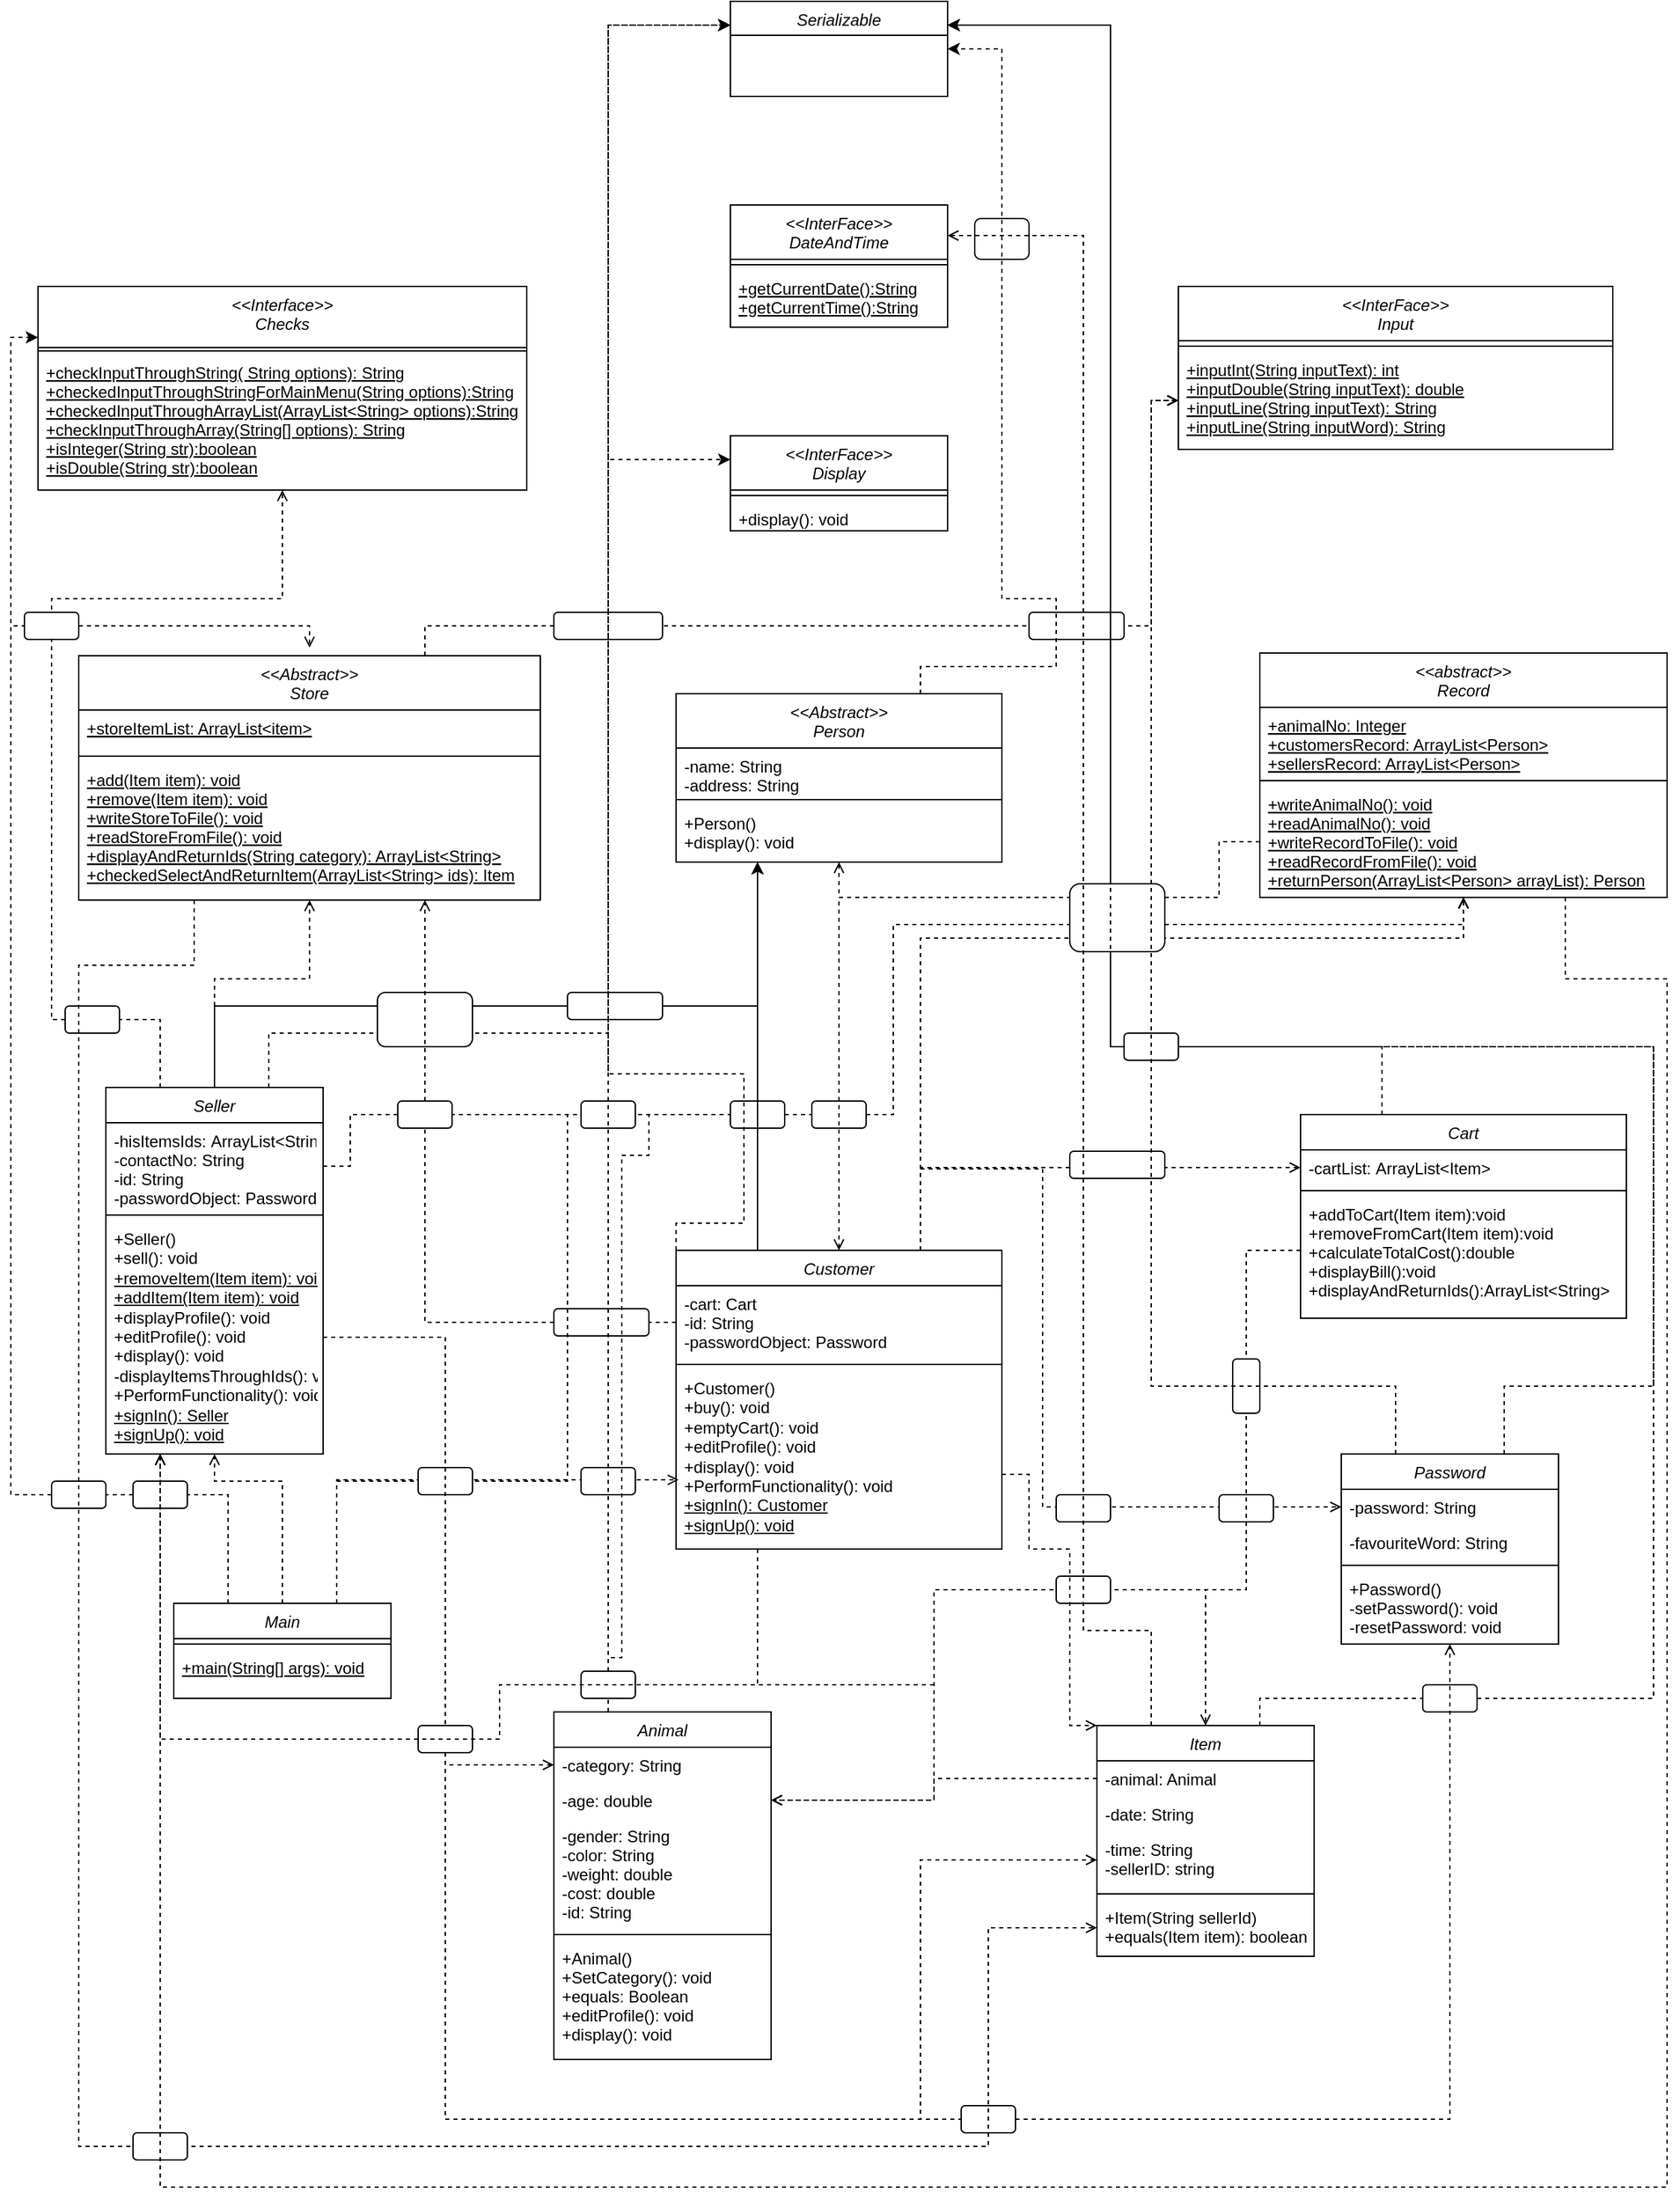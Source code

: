 <mxfile version="22.1.7" type="github">
  <diagram id="C5RBs43oDa-KdzZeNtuy" name="Page-1">
    <mxGraphModel dx="1120" dy="740" grid="1" gridSize="10" guides="1" tooltips="1" connect="1" arrows="1" fold="1" page="1" pageScale="1.5" pageWidth="827" pageHeight="1169" math="0" shadow="0">
      <root>
        <mxCell id="WIyWlLk6GJQsqaUBKTNV-0" />
        <mxCell id="WIyWlLk6GJQsqaUBKTNV-1" parent="WIyWlLk6GJQsqaUBKTNV-0" />
        <mxCell id="LyL8zx3KEzVh_QyDAq-i-48" style="edgeStyle=orthogonalEdgeStyle;rounded=0;orthogonalLoop=1;jettySize=auto;html=1;exitX=0.25;exitY=0;exitDx=0;exitDy=0;entryX=0.5;entryY=-0.033;entryDx=0;entryDy=0;entryPerimeter=0;dashed=1;endArrow=open;endFill=0;" edge="1" parent="WIyWlLk6GJQsqaUBKTNV-1" source="xjBw5K3ItSX2L7TnPU6x-0" target="k_PIPnHerkKSlGWrIPmb-25">
          <mxGeometry relative="1" as="geometry">
            <Array as="points">
              <mxPoint x="170" y="1120" />
              <mxPoint x="10" y="1120" />
              <mxPoint x="10" y="480" />
              <mxPoint x="230" y="480" />
            </Array>
          </mxGeometry>
        </mxCell>
        <mxCell id="M2Mz2jnUqNeeaIBNiEsM-8" value="" style="edgeStyle=orthogonalEdgeStyle;rounded=0;orthogonalLoop=1;jettySize=auto;html=1;exitX=0;exitY=0.5;exitDx=0;exitDy=0;entryX=0.75;entryY=1;entryDx=0;entryDy=0;endArrow=none;endFill=0;dashed=1;" parent="WIyWlLk6GJQsqaUBKTNV-1" source="m4L7vGivun5PhIJelYzO-7" target="M2Mz2jnUqNeeaIBNiEsM-7" edge="1">
          <mxGeometry relative="1" as="geometry">
            <mxPoint x="500" y="993" as="sourcePoint" />
            <mxPoint x="315" y="682" as="targetPoint" />
          </mxGeometry>
        </mxCell>
        <mxCell id="M2Mz2jnUqNeeaIBNiEsM-7" value="" style="rounded=1;whiteSpace=wrap;html=1;" parent="WIyWlLk6GJQsqaUBKTNV-1" vertex="1">
          <mxGeometry x="410" y="983" width="70" height="20" as="geometry" />
        </mxCell>
        <mxCell id="LyL8zx3KEzVh_QyDAq-i-26" style="edgeStyle=orthogonalEdgeStyle;rounded=0;orthogonalLoop=1;jettySize=auto;html=1;exitX=0.75;exitY=0;exitDx=0;exitDy=0;dashed=1;endArrow=open;endFill=0;" edge="1" parent="WIyWlLk6GJQsqaUBKTNV-1" source="m4L7vGivun5PhIJelYzO-6" target="xjBw5K3ItSX2L7TnPU6x-13">
          <mxGeometry relative="1" as="geometry">
            <Array as="points">
              <mxPoint x="680" y="710" />
              <mxPoint x="1080" y="710" />
            </Array>
          </mxGeometry>
        </mxCell>
        <mxCell id="LyL8zx3KEzVh_QyDAq-i-25" style="edgeStyle=orthogonalEdgeStyle;rounded=0;orthogonalLoop=1;jettySize=auto;html=1;exitX=0;exitY=0.5;exitDx=0;exitDy=0;dashed=1;endArrow=open;endFill=0;" edge="1" parent="WIyWlLk6GJQsqaUBKTNV-1" source="xjBw5K3ItSX2L7TnPU6x-17" target="m4L7vGivun5PhIJelYzO-11">
          <mxGeometry relative="1" as="geometry">
            <Array as="points">
              <mxPoint x="900" y="639" />
              <mxPoint x="900" y="680" />
              <mxPoint x="620" y="680" />
            </Array>
          </mxGeometry>
        </mxCell>
        <mxCell id="LyL8zx3KEzVh_QyDAq-i-7" style="edgeStyle=orthogonalEdgeStyle;rounded=0;orthogonalLoop=1;jettySize=auto;html=1;exitX=0.75;exitY=0;exitDx=0;exitDy=0;entryX=0.008;entryY=0.614;entryDx=0;entryDy=0;entryPerimeter=0;endArrow=open;endFill=0;dashed=1;" edge="1" parent="WIyWlLk6GJQsqaUBKTNV-1" source="xjBw5K3ItSX2L7TnPU6x-0" target="m4L7vGivun5PhIJelYzO-9">
          <mxGeometry relative="1" as="geometry" />
        </mxCell>
        <mxCell id="LyL8zx3KEzVh_QyDAq-i-16" style="edgeStyle=orthogonalEdgeStyle;rounded=0;orthogonalLoop=1;jettySize=auto;html=1;exitX=0;exitY=0.5;exitDx=0;exitDy=0;entryX=0.5;entryY=0;entryDx=0;entryDy=0;dashed=1;endArrow=open;endFill=0;" edge="1" parent="WIyWlLk6GJQsqaUBKTNV-1" source="m4L7vGivun5PhIJelYzO-5" target="k_PIPnHerkKSlGWrIPmb-0">
          <mxGeometry relative="1" as="geometry">
            <Array as="points">
              <mxPoint x="920" y="940" />
              <mxPoint x="920" y="1190" />
              <mxPoint x="890" y="1190" />
            </Array>
          </mxGeometry>
        </mxCell>
        <mxCell id="NCIEUlA5ZT6L8g2pzKUB-19" style="edgeStyle=orthogonalEdgeStyle;rounded=0;orthogonalLoop=1;jettySize=auto;html=1;exitX=0.75;exitY=0;exitDx=0;exitDy=0;entryX=0;entryY=0.5;entryDx=0;entryDy=0;endArrow=open;endFill=0;dashed=1;" parent="WIyWlLk6GJQsqaUBKTNV-1" source="m4L7vGivun5PhIJelYzO-6" target="xjBw5K3ItSX2L7TnPU6x-8" edge="1">
          <mxGeometry relative="1" as="geometry">
            <Array as="points">
              <mxPoint x="680" y="880" />
              <mxPoint x="770" y="880" />
              <mxPoint x="770" y="1129" />
            </Array>
          </mxGeometry>
        </mxCell>
        <mxCell id="NCIEUlA5ZT6L8g2pzKUB-24" style="edgeStyle=orthogonalEdgeStyle;rounded=0;orthogonalLoop=1;jettySize=auto;html=1;exitX=0.75;exitY=0;exitDx=0;exitDy=0;entryX=0;entryY=0.5;entryDx=0;entryDy=0;endArrow=open;endFill=0;dashed=1;" parent="WIyWlLk6GJQsqaUBKTNV-1" source="k_PIPnHerkKSlGWrIPmb-25" target="k_PIPnHerkKSlGWrIPmb-24" edge="1">
          <mxGeometry relative="1" as="geometry">
            <Array as="points">
              <mxPoint x="315" y="480" />
              <mxPoint x="850" y="480" />
              <mxPoint x="850" y="314" />
            </Array>
          </mxGeometry>
        </mxCell>
        <mxCell id="NCIEUlA5ZT6L8g2pzKUB-27" value="" style="rounded=1;whiteSpace=wrap;html=1;" parent="WIyWlLk6GJQsqaUBKTNV-1" vertex="1">
          <mxGeometry x="760" y="470" width="70" height="20" as="geometry" />
        </mxCell>
        <mxCell id="NCIEUlA5ZT6L8g2pzKUB-7" style="edgeStyle=orthogonalEdgeStyle;rounded=0;orthogonalLoop=1;jettySize=auto;html=1;exitX=0.25;exitY=0;exitDx=0;exitDy=0;entryX=0;entryY=0.25;entryDx=0;entryDy=0;dashed=1;" parent="WIyWlLk6GJQsqaUBKTNV-1" source="zkfFHV4jXpPFQw0GAbJ--0" target="NCIEUlA5ZT6L8g2pzKUB-2" edge="1">
          <mxGeometry relative="1" as="geometry" />
        </mxCell>
        <mxCell id="zkfFHV4jXpPFQw0GAbJ--0" value="Animal" style="swimlane;fontStyle=2;align=center;verticalAlign=top;childLayout=stackLayout;horizontal=1;startSize=26;horizontalStack=0;resizeParent=1;resizeLast=0;collapsible=1;marginBottom=0;rounded=0;shadow=0;strokeWidth=1;labelBackgroundColor=default;" parent="WIyWlLk6GJQsqaUBKTNV-1" vertex="1">
          <mxGeometry x="410" y="1280" width="160" height="256" as="geometry">
            <mxRectangle x="230" y="140" width="160" height="26" as="alternateBounds" />
          </mxGeometry>
        </mxCell>
        <mxCell id="zkfFHV4jXpPFQw0GAbJ--1" value="-category: String" style="text;align=left;verticalAlign=top;spacingLeft=4;spacingRight=4;overflow=hidden;rotatable=0;points=[[0,0.5],[1,0.5]];portConstraint=eastwest;" parent="zkfFHV4jXpPFQw0GAbJ--0" vertex="1">
          <mxGeometry y="26" width="160" height="26" as="geometry" />
        </mxCell>
        <mxCell id="zkfFHV4jXpPFQw0GAbJ--2" value="-age: double" style="text;align=left;verticalAlign=top;spacingLeft=4;spacingRight=4;overflow=hidden;rotatable=0;points=[[0,0.5],[1,0.5]];portConstraint=eastwest;rounded=0;shadow=0;html=0;" parent="zkfFHV4jXpPFQw0GAbJ--0" vertex="1">
          <mxGeometry y="52" width="160" height="26" as="geometry" />
        </mxCell>
        <mxCell id="zkfFHV4jXpPFQw0GAbJ--3" value="-gender: String&#xa;-color: String&#xa;-weight: double&#xa;-cost: double&#xa;-id: String&#xa;" style="text;align=left;verticalAlign=top;spacingLeft=4;spacingRight=4;overflow=hidden;rotatable=0;points=[[0,0.5],[1,0.5]];portConstraint=eastwest;rounded=0;shadow=0;html=0;" parent="zkfFHV4jXpPFQw0GAbJ--0" vertex="1">
          <mxGeometry y="78" width="160" height="82" as="geometry" />
        </mxCell>
        <mxCell id="zkfFHV4jXpPFQw0GAbJ--4" value="" style="line;html=1;strokeWidth=1;align=left;verticalAlign=middle;spacingTop=-1;spacingLeft=3;spacingRight=3;rotatable=0;labelPosition=right;points=[];portConstraint=eastwest;" parent="zkfFHV4jXpPFQw0GAbJ--0" vertex="1">
          <mxGeometry y="160" width="160" height="8" as="geometry" />
        </mxCell>
        <mxCell id="zkfFHV4jXpPFQw0GAbJ--5" value="+Animal()&#xa;+SetCategory(): void&#xa;+equals: Boolean&#xa;+editProfile(): void&#xa;+display(): void" style="text;align=left;verticalAlign=top;spacingLeft=4;spacingRight=4;overflow=hidden;rotatable=0;points=[[0,0.5],[1,0.5]];portConstraint=eastwest;" parent="zkfFHV4jXpPFQw0GAbJ--0" vertex="1">
          <mxGeometry y="168" width="160" height="88" as="geometry" />
        </mxCell>
        <mxCell id="NCIEUlA5ZT6L8g2pzKUB-10" style="edgeStyle=orthogonalEdgeStyle;rounded=0;orthogonalLoop=1;jettySize=auto;html=1;exitX=0.75;exitY=0;exitDx=0;exitDy=0;entryX=1;entryY=0.25;entryDx=0;entryDy=0;dashed=1;" parent="WIyWlLk6GJQsqaUBKTNV-1" source="k_PIPnHerkKSlGWrIPmb-0" target="NCIEUlA5ZT6L8g2pzKUB-2" edge="1">
          <mxGeometry relative="1" as="geometry">
            <Array as="points">
              <mxPoint x="930" y="1270" />
              <mxPoint x="1220" y="1270" />
              <mxPoint x="1220" y="790" />
              <mxPoint x="820" y="790" />
              <mxPoint x="820" y="38" />
            </Array>
          </mxGeometry>
        </mxCell>
        <mxCell id="k_PIPnHerkKSlGWrIPmb-0" value="Item" style="swimlane;fontStyle=2;align=center;verticalAlign=top;childLayout=stackLayout;horizontal=1;startSize=26;horizontalStack=0;resizeParent=1;resizeLast=0;collapsible=1;marginBottom=0;rounded=0;shadow=0;strokeWidth=1;" parent="WIyWlLk6GJQsqaUBKTNV-1" vertex="1">
          <mxGeometry x="810" y="1290" width="160" height="170" as="geometry">
            <mxRectangle x="230" y="140" width="160" height="26" as="alternateBounds" />
          </mxGeometry>
        </mxCell>
        <mxCell id="k_PIPnHerkKSlGWrIPmb-1" value="-animal: Animal" style="text;align=left;verticalAlign=top;spacingLeft=4;spacingRight=4;overflow=hidden;rotatable=0;points=[[0,0.5],[1,0.5]];portConstraint=eastwest;" parent="k_PIPnHerkKSlGWrIPmb-0" vertex="1">
          <mxGeometry y="26" width="160" height="26" as="geometry" />
        </mxCell>
        <mxCell id="k_PIPnHerkKSlGWrIPmb-2" value="-date: String" style="text;align=left;verticalAlign=top;spacingLeft=4;spacingRight=4;overflow=hidden;rotatable=0;points=[[0,0.5],[1,0.5]];portConstraint=eastwest;rounded=0;shadow=0;html=0;" parent="k_PIPnHerkKSlGWrIPmb-0" vertex="1">
          <mxGeometry y="52" width="160" height="26" as="geometry" />
        </mxCell>
        <mxCell id="k_PIPnHerkKSlGWrIPmb-3" value="-time: String&#xa;-sellerID: string&#xa;" style="text;align=left;verticalAlign=top;spacingLeft=4;spacingRight=4;overflow=hidden;rotatable=0;points=[[0,0.5],[1,0.5]];portConstraint=eastwest;rounded=0;shadow=0;html=0;" parent="k_PIPnHerkKSlGWrIPmb-0" vertex="1">
          <mxGeometry y="78" width="160" height="42" as="geometry" />
        </mxCell>
        <mxCell id="k_PIPnHerkKSlGWrIPmb-4" value="" style="line;html=1;strokeWidth=1;align=left;verticalAlign=middle;spacingTop=-1;spacingLeft=3;spacingRight=3;rotatable=0;labelPosition=right;points=[];portConstraint=eastwest;" parent="k_PIPnHerkKSlGWrIPmb-0" vertex="1">
          <mxGeometry y="120" width="160" height="8" as="geometry" />
        </mxCell>
        <mxCell id="k_PIPnHerkKSlGWrIPmb-5" value="+Item(String sellerId)&#xa;+equals(Item item): boolean" style="text;align=left;verticalAlign=top;spacingLeft=4;spacingRight=4;overflow=hidden;rotatable=0;points=[[0,0.5],[1,0.5]];portConstraint=eastwest;" parent="k_PIPnHerkKSlGWrIPmb-0" vertex="1">
          <mxGeometry y="128" width="160" height="42" as="geometry" />
        </mxCell>
        <mxCell id="NCIEUlA5ZT6L8g2pzKUB-6" style="edgeStyle=orthogonalEdgeStyle;rounded=0;orthogonalLoop=1;jettySize=auto;html=1;exitX=0.25;exitY=0;exitDx=0;exitDy=0;entryX=1;entryY=0.25;entryDx=0;entryDy=0;dashed=1;" parent="WIyWlLk6GJQsqaUBKTNV-1" source="m4L7vGivun5PhIJelYzO-0" target="NCIEUlA5ZT6L8g2pzKUB-2" edge="1">
          <mxGeometry relative="1" as="geometry">
            <Array as="points">
              <mxPoint x="1020" y="790" />
              <mxPoint x="820" y="790" />
              <mxPoint x="820" y="37" />
            </Array>
          </mxGeometry>
        </mxCell>
        <mxCell id="m4L7vGivun5PhIJelYzO-0" value="Cart" style="swimlane;fontStyle=2;align=center;verticalAlign=top;childLayout=stackLayout;horizontal=1;startSize=26;horizontalStack=0;resizeParent=1;resizeLast=0;collapsible=1;marginBottom=0;rounded=0;shadow=0;strokeWidth=1;" parent="WIyWlLk6GJQsqaUBKTNV-1" vertex="1">
          <mxGeometry x="960" y="840" width="240" height="150" as="geometry">
            <mxRectangle x="230" y="140" width="160" height="26" as="alternateBounds" />
          </mxGeometry>
        </mxCell>
        <mxCell id="m4L7vGivun5PhIJelYzO-1" value="-cartList: ArrayList&lt;Item&gt;" style="text;align=left;verticalAlign=top;spacingLeft=4;spacingRight=4;overflow=hidden;rotatable=0;points=[[0,0.5],[1,0.5]];portConstraint=eastwest;" parent="m4L7vGivun5PhIJelYzO-0" vertex="1">
          <mxGeometry y="26" width="240" height="26" as="geometry" />
        </mxCell>
        <mxCell id="m4L7vGivun5PhIJelYzO-4" value="" style="line;html=1;strokeWidth=1;align=left;verticalAlign=middle;spacingTop=-1;spacingLeft=3;spacingRight=3;rotatable=0;labelPosition=right;points=[];portConstraint=eastwest;" parent="m4L7vGivun5PhIJelYzO-0" vertex="1">
          <mxGeometry y="52" width="240" height="8" as="geometry" />
        </mxCell>
        <mxCell id="m4L7vGivun5PhIJelYzO-5" value="+addToCart(Item item):void&#xa;+removeFromCart(Item item):void&#xa;+calculateTotalCost():double&#xa;+displayBill():void&#xa;+displayAndReturnIds():ArrayList&lt;String&gt;" style="text;align=left;verticalAlign=top;spacingLeft=4;spacingRight=4;overflow=hidden;rotatable=0;points=[[0,0.5],[1,0.5]];portConstraint=eastwest;" parent="m4L7vGivun5PhIJelYzO-0" vertex="1">
          <mxGeometry y="60" width="240" height="80" as="geometry" />
        </mxCell>
        <mxCell id="LyL8zx3KEzVh_QyDAq-i-42" style="edgeStyle=orthogonalEdgeStyle;rounded=0;orthogonalLoop=1;jettySize=auto;html=1;exitX=0.25;exitY=1;exitDx=0;exitDy=0;dashed=1;endArrow=open;endFill=0;" edge="1" parent="WIyWlLk6GJQsqaUBKTNV-1" source="m4L7vGivun5PhIJelYzO-6">
          <mxGeometry relative="1" as="geometry">
            <mxPoint x="120" y="1090" as="targetPoint" />
            <Array as="points">
              <mxPoint x="560" y="1260" />
              <mxPoint x="370" y="1260" />
              <mxPoint x="370" y="1300" />
              <mxPoint x="120" y="1300" />
            </Array>
          </mxGeometry>
        </mxCell>
        <mxCell id="m4L7vGivun5PhIJelYzO-6" value="Customer" style="swimlane;fontStyle=2;align=center;verticalAlign=top;childLayout=stackLayout;horizontal=1;startSize=26;horizontalStack=0;resizeParent=1;resizeLast=0;collapsible=1;marginBottom=0;rounded=0;shadow=0;strokeWidth=1;" parent="WIyWlLk6GJQsqaUBKTNV-1" vertex="1">
          <mxGeometry x="500" y="940" width="240" height="220" as="geometry">
            <mxRectangle x="230" y="140" width="160" height="26" as="alternateBounds" />
          </mxGeometry>
        </mxCell>
        <mxCell id="m4L7vGivun5PhIJelYzO-7" value="-cart: Cart&#xa;-id: String&#xa;-passwordObject: Password" style="text;align=left;verticalAlign=top;spacingLeft=4;spacingRight=4;overflow=hidden;rotatable=0;points=[[0,0.5],[1,0.5]];portConstraint=eastwest;" parent="m4L7vGivun5PhIJelYzO-6" vertex="1">
          <mxGeometry y="26" width="240" height="54" as="geometry" />
        </mxCell>
        <mxCell id="m4L7vGivun5PhIJelYzO-8" value="" style="line;html=1;strokeWidth=1;align=left;verticalAlign=middle;spacingTop=-1;spacingLeft=3;spacingRight=3;rotatable=0;labelPosition=right;points=[];portConstraint=eastwest;" parent="m4L7vGivun5PhIJelYzO-6" vertex="1">
          <mxGeometry y="80" width="240" height="8" as="geometry" />
        </mxCell>
        <mxCell id="m4L7vGivun5PhIJelYzO-9" value="+Customer()&lt;br&gt;+buy(): void&lt;br&gt;+emptyCart(): void&lt;br&gt;+editProfile(): void&lt;br&gt;+display(): void&lt;br&gt;+PerformFunctionality(): void&lt;br&gt;&lt;u&gt;+signIn(): Customer&lt;/u&gt;&lt;br&gt;&lt;u&gt;+signUp(): void&lt;/u&gt;" style="text;align=left;verticalAlign=top;spacingLeft=4;spacingRight=4;overflow=hidden;rotatable=0;points=[[0,0.5],[1,0.5]];portConstraint=eastwest;html=1;" parent="m4L7vGivun5PhIJelYzO-6" vertex="1">
          <mxGeometry y="88" width="240" height="132" as="geometry" />
        </mxCell>
        <mxCell id="k_PIPnHerkKSlGWrIPmb-7" value="&lt;&lt;Interface&gt;&gt;&#xa;Checks" style="swimlane;fontStyle=2;align=center;verticalAlign=top;childLayout=stackLayout;horizontal=1;startSize=45;horizontalStack=0;resizeParent=1;resizeLast=0;collapsible=1;marginBottom=0;rounded=0;shadow=0;strokeWidth=1;" parent="WIyWlLk6GJQsqaUBKTNV-1" vertex="1">
          <mxGeometry x="30" y="230" width="360" height="150" as="geometry">
            <mxRectangle x="230" y="140" width="160" height="26" as="alternateBounds" />
          </mxGeometry>
        </mxCell>
        <mxCell id="k_PIPnHerkKSlGWrIPmb-11" value="" style="line;html=1;strokeWidth=1;align=left;verticalAlign=middle;spacingTop=-1;spacingLeft=3;spacingRight=3;rotatable=0;labelPosition=right;points=[];portConstraint=eastwest;" parent="k_PIPnHerkKSlGWrIPmb-7" vertex="1">
          <mxGeometry y="45" width="360" height="5" as="geometry" />
        </mxCell>
        <mxCell id="k_PIPnHerkKSlGWrIPmb-12" value="+checkInputThroughString( String options): String&#xa;+checkedInputThroughStringForMainMenu(String options):String&#xa;+checkedInputThroughArrayList(ArrayList&lt;String&gt; options):String&#xa;+checkInputThroughArray(String[] options): String&#xa;+isInteger(String str):boolean&#xa;+isDouble(String str):boolean&#xa;" style="text;align=left;verticalAlign=top;spacingLeft=4;spacingRight=4;overflow=hidden;rotatable=0;points=[[0,0.5],[1,0.5]];portConstraint=eastwest;fontStyle=4" parent="k_PIPnHerkKSlGWrIPmb-7" vertex="1">
          <mxGeometry y="50" width="360" height="100" as="geometry" />
        </mxCell>
        <mxCell id="k_PIPnHerkKSlGWrIPmb-13" value="&lt;&lt;InterFace&gt;&gt;&#xa;DateAndTime" style="swimlane;fontStyle=2;align=center;verticalAlign=top;childLayout=stackLayout;horizontal=1;startSize=40;horizontalStack=0;resizeParent=1;resizeLast=0;collapsible=1;marginBottom=0;rounded=0;shadow=0;strokeWidth=1;" parent="WIyWlLk6GJQsqaUBKTNV-1" vertex="1">
          <mxGeometry x="540" y="170" width="160" height="90" as="geometry">
            <mxRectangle x="230" y="140" width="160" height="26" as="alternateBounds" />
          </mxGeometry>
        </mxCell>
        <mxCell id="k_PIPnHerkKSlGWrIPmb-17" value="" style="line;html=1;strokeWidth=1;align=left;verticalAlign=middle;spacingTop=-1;spacingLeft=3;spacingRight=3;rotatable=0;labelPosition=right;points=[];portConstraint=eastwest;" parent="k_PIPnHerkKSlGWrIPmb-13" vertex="1">
          <mxGeometry y="40" width="160" height="8" as="geometry" />
        </mxCell>
        <mxCell id="k_PIPnHerkKSlGWrIPmb-18" value="+getCurrentDate():String&#xa;+getCurrentTime():String" style="text;align=left;verticalAlign=top;spacingLeft=4;spacingRight=4;overflow=hidden;rotatable=0;points=[[0,0.5],[1,0.5]];portConstraint=eastwest;fontStyle=4" parent="k_PIPnHerkKSlGWrIPmb-13" vertex="1">
          <mxGeometry y="48" width="160" height="42" as="geometry" />
        </mxCell>
        <mxCell id="NCIEUlA5ZT6L8g2pzKUB-16" style="edgeStyle=orthogonalEdgeStyle;rounded=0;orthogonalLoop=1;jettySize=auto;html=1;exitX=0.25;exitY=0;exitDx=0;exitDy=0;entryX=0;entryY=0.25;entryDx=0;entryDy=0;dashed=1;" parent="WIyWlLk6GJQsqaUBKTNV-1" source="xjBw5K3ItSX2L7TnPU6x-0" target="k_PIPnHerkKSlGWrIPmb-7" edge="1">
          <mxGeometry relative="1" as="geometry">
            <Array as="points">
              <mxPoint x="170" y="1120" />
              <mxPoint x="10" y="1120" />
              <mxPoint x="10" y="267" />
            </Array>
          </mxGeometry>
        </mxCell>
        <mxCell id="LyL8zx3KEzVh_QyDAq-i-27" style="edgeStyle=orthogonalEdgeStyle;rounded=0;orthogonalLoop=1;jettySize=auto;html=1;exitX=0.75;exitY=0;exitDx=0;exitDy=0;dashed=1;endArrow=open;endFill=0;" edge="1" parent="WIyWlLk6GJQsqaUBKTNV-1" source="xjBw5K3ItSX2L7TnPU6x-0" target="xjBw5K3ItSX2L7TnPU6x-13">
          <mxGeometry relative="1" as="geometry">
            <Array as="points">
              <mxPoint x="250" y="1110" />
              <mxPoint x="420" y="1110" />
              <mxPoint x="420" y="840" />
              <mxPoint x="660" y="840" />
              <mxPoint x="660" y="700" />
              <mxPoint x="1080" y="700" />
            </Array>
          </mxGeometry>
        </mxCell>
        <mxCell id="LyL8zx3KEzVh_QyDAq-i-41" style="edgeStyle=orthogonalEdgeStyle;rounded=0;orthogonalLoop=1;jettySize=auto;html=1;exitX=0.5;exitY=0;exitDx=0;exitDy=0;dashed=1;endArrow=open;endFill=0;" edge="1" parent="WIyWlLk6GJQsqaUBKTNV-1" source="xjBw5K3ItSX2L7TnPU6x-0" target="m4L7vGivun5PhIJelYzO-17">
          <mxGeometry relative="1" as="geometry">
            <Array as="points">
              <mxPoint x="210" y="1110" />
              <mxPoint x="160" y="1110" />
            </Array>
          </mxGeometry>
        </mxCell>
        <mxCell id="xjBw5K3ItSX2L7TnPU6x-0" value="Main" style="swimlane;fontStyle=2;align=center;verticalAlign=top;childLayout=stackLayout;horizontal=1;startSize=26;horizontalStack=0;resizeParent=1;resizeLast=0;collapsible=1;marginBottom=0;rounded=0;shadow=0;strokeWidth=1;labelBackgroundColor=default;" parent="WIyWlLk6GJQsqaUBKTNV-1" vertex="1">
          <mxGeometry x="130" y="1200" width="160" height="70" as="geometry">
            <mxRectangle x="230" y="140" width="160" height="26" as="alternateBounds" />
          </mxGeometry>
        </mxCell>
        <mxCell id="xjBw5K3ItSX2L7TnPU6x-4" value="" style="line;html=1;strokeWidth=1;align=left;verticalAlign=middle;spacingTop=-1;spacingLeft=3;spacingRight=3;rotatable=0;labelPosition=right;points=[];portConstraint=eastwest;" parent="xjBw5K3ItSX2L7TnPU6x-0" vertex="1">
          <mxGeometry y="26" width="160" height="8" as="geometry" />
        </mxCell>
        <mxCell id="xjBw5K3ItSX2L7TnPU6x-5" value="+main(String[] args): void&#xa;&#xa;" style="text;align=left;verticalAlign=top;spacingLeft=4;spacingRight=4;overflow=hidden;rotatable=0;points=[[0,0.5],[1,0.5]];portConstraint=eastwest;fontStyle=4" parent="xjBw5K3ItSX2L7TnPU6x-0" vertex="1">
          <mxGeometry y="34" width="160" height="32" as="geometry" />
        </mxCell>
        <mxCell id="m4L7vGivun5PhIJelYzO-11" value="&lt;&lt;Abstract&gt;&gt;&#xa;Person" style="swimlane;fontStyle=2;align=center;verticalAlign=top;childLayout=stackLayout;horizontal=1;startSize=40;horizontalStack=0;resizeParent=1;resizeLast=0;collapsible=1;marginBottom=0;rounded=0;shadow=0;strokeWidth=1;" parent="WIyWlLk6GJQsqaUBKTNV-1" vertex="1">
          <mxGeometry x="500" y="530" width="240" height="124" as="geometry">
            <mxRectangle x="230" y="140" width="160" height="26" as="alternateBounds" />
          </mxGeometry>
        </mxCell>
        <mxCell id="m4L7vGivun5PhIJelYzO-12" value="-name: String&#xa;-address: String&#xa;" style="text;align=left;verticalAlign=top;spacingLeft=4;spacingRight=4;overflow=hidden;rotatable=0;points=[[0,0.5],[1,0.5]];portConstraint=eastwest;" parent="m4L7vGivun5PhIJelYzO-11" vertex="1">
          <mxGeometry y="40" width="240" height="34" as="geometry" />
        </mxCell>
        <mxCell id="m4L7vGivun5PhIJelYzO-13" value="" style="line;html=1;strokeWidth=1;align=left;verticalAlign=middle;spacingTop=-1;spacingLeft=3;spacingRight=3;rotatable=0;labelPosition=right;points=[];portConstraint=eastwest;" parent="m4L7vGivun5PhIJelYzO-11" vertex="1">
          <mxGeometry y="74" width="240" height="8" as="geometry" />
        </mxCell>
        <mxCell id="m4L7vGivun5PhIJelYzO-14" value="+Person()&lt;br&gt;+display(): void" style="text;align=left;verticalAlign=top;spacingLeft=4;spacingRight=4;overflow=hidden;rotatable=0;points=[[0,0.5],[1,0.5]];portConstraint=eastwest;html=1;" parent="m4L7vGivun5PhIJelYzO-11" vertex="1">
          <mxGeometry y="82" width="240" height="42" as="geometry" />
        </mxCell>
        <mxCell id="k_PIPnHerkKSlGWrIPmb-19" value="&lt;&lt;InterFace&gt;&gt;&#xa;Display" style="swimlane;fontStyle=2;align=center;verticalAlign=top;childLayout=stackLayout;horizontal=1;startSize=40;horizontalStack=0;resizeParent=1;resizeLast=0;collapsible=1;marginBottom=0;rounded=0;shadow=0;strokeWidth=1;" parent="WIyWlLk6GJQsqaUBKTNV-1" vertex="1">
          <mxGeometry x="540" y="340" width="160" height="70" as="geometry">
            <mxRectangle x="230" y="140" width="160" height="26" as="alternateBounds" />
          </mxGeometry>
        </mxCell>
        <mxCell id="k_PIPnHerkKSlGWrIPmb-20" value="" style="line;html=1;strokeWidth=1;align=left;verticalAlign=middle;spacingTop=-1;spacingLeft=3;spacingRight=3;rotatable=0;labelPosition=right;points=[];portConstraint=eastwest;" parent="k_PIPnHerkKSlGWrIPmb-19" vertex="1">
          <mxGeometry y="40" width="160" height="8" as="geometry" />
        </mxCell>
        <mxCell id="k_PIPnHerkKSlGWrIPmb-21" value="+display(): void" style="text;align=left;verticalAlign=top;spacingLeft=4;spacingRight=4;overflow=hidden;rotatable=0;points=[[0,0.5],[1,0.5]];portConstraint=eastwest;fontStyle=0" parent="k_PIPnHerkKSlGWrIPmb-19" vertex="1">
          <mxGeometry y="48" width="160" height="22" as="geometry" />
        </mxCell>
        <mxCell id="NCIEUlA5ZT6L8g2pzKUB-17" style="edgeStyle=orthogonalEdgeStyle;rounded=0;orthogonalLoop=1;jettySize=auto;html=1;exitX=0.5;exitY=0;exitDx=0;exitDy=0;entryX=0.25;entryY=1;entryDx=0;entryDy=0;" parent="WIyWlLk6GJQsqaUBKTNV-1" source="m4L7vGivun5PhIJelYzO-17" target="m4L7vGivun5PhIJelYzO-11" edge="1">
          <mxGeometry relative="1" as="geometry">
            <Array as="points">
              <mxPoint x="160" y="760" />
              <mxPoint x="560" y="760" />
            </Array>
          </mxGeometry>
        </mxCell>
        <mxCell id="xjBw5K3ItSX2L7TnPU6x-7" value="Password" style="swimlane;fontStyle=2;align=center;verticalAlign=top;childLayout=stackLayout;horizontal=1;startSize=26;horizontalStack=0;resizeParent=1;resizeLast=0;collapsible=1;marginBottom=0;rounded=0;shadow=0;strokeWidth=1;" parent="WIyWlLk6GJQsqaUBKTNV-1" vertex="1">
          <mxGeometry x="990" y="1090" width="160" height="140" as="geometry">
            <mxRectangle x="230" y="140" width="160" height="26" as="alternateBounds" />
          </mxGeometry>
        </mxCell>
        <mxCell id="xjBw5K3ItSX2L7TnPU6x-8" value="-password: String" style="text;align=left;verticalAlign=top;spacingLeft=4;spacingRight=4;overflow=hidden;rotatable=0;points=[[0,0.5],[1,0.5]];portConstraint=eastwest;" parent="xjBw5K3ItSX2L7TnPU6x-7" vertex="1">
          <mxGeometry y="26" width="160" height="26" as="geometry" />
        </mxCell>
        <mxCell id="xjBw5K3ItSX2L7TnPU6x-9" value="-favouriteWord: String" style="text;align=left;verticalAlign=top;spacingLeft=4;spacingRight=4;overflow=hidden;rotatable=0;points=[[0,0.5],[1,0.5]];portConstraint=eastwest;rounded=0;shadow=0;html=0;" parent="xjBw5K3ItSX2L7TnPU6x-7" vertex="1">
          <mxGeometry y="52" width="160" height="26" as="geometry" />
        </mxCell>
        <mxCell id="xjBw5K3ItSX2L7TnPU6x-11" value="" style="line;html=1;strokeWidth=1;align=left;verticalAlign=middle;spacingTop=-1;spacingLeft=3;spacingRight=3;rotatable=0;labelPosition=right;points=[];portConstraint=eastwest;" parent="xjBw5K3ItSX2L7TnPU6x-7" vertex="1">
          <mxGeometry y="78" width="160" height="8" as="geometry" />
        </mxCell>
        <mxCell id="xjBw5K3ItSX2L7TnPU6x-12" value="+Password()&#xa;-setPassword(): void&#xa;-resetPassword: void&#xa;" style="text;align=left;verticalAlign=top;spacingLeft=4;spacingRight=4;overflow=hidden;rotatable=0;points=[[0,0.5],[1,0.5]];portConstraint=eastwest;" parent="xjBw5K3ItSX2L7TnPU6x-7" vertex="1">
          <mxGeometry y="86" width="160" height="42" as="geometry" />
        </mxCell>
        <mxCell id="k_PIPnHerkKSlGWrIPmb-22" value="&lt;&lt;InterFace&gt;&gt;&#xa;Input" style="swimlane;fontStyle=2;align=center;verticalAlign=top;childLayout=stackLayout;horizontal=1;startSize=40;horizontalStack=0;resizeParent=1;resizeLast=0;collapsible=1;marginBottom=0;rounded=0;shadow=0;strokeWidth=1;" parent="WIyWlLk6GJQsqaUBKTNV-1" vertex="1">
          <mxGeometry x="870" y="230" width="320" height="120" as="geometry">
            <mxRectangle x="230" y="140" width="160" height="26" as="alternateBounds" />
          </mxGeometry>
        </mxCell>
        <mxCell id="k_PIPnHerkKSlGWrIPmb-23" value="" style="line;html=1;strokeWidth=1;align=left;verticalAlign=middle;spacingTop=-1;spacingLeft=3;spacingRight=3;rotatable=0;labelPosition=right;points=[];portConstraint=eastwest;" parent="k_PIPnHerkKSlGWrIPmb-22" vertex="1">
          <mxGeometry y="40" width="320" height="8" as="geometry" />
        </mxCell>
        <mxCell id="k_PIPnHerkKSlGWrIPmb-24" value="+inputInt(String inputText): int&#xa;+inputDouble(String inputText): double&#xa;+inputLine(String inputText): String&#xa;+inputLine(String inputWord): String&#xa;" style="text;align=left;verticalAlign=top;spacingLeft=4;spacingRight=4;overflow=hidden;rotatable=0;points=[[0,0.5],[1,0.5]];portConstraint=eastwest;fontStyle=4" parent="k_PIPnHerkKSlGWrIPmb-22" vertex="1">
          <mxGeometry y="48" width="320" height="72" as="geometry" />
        </mxCell>
        <mxCell id="xjBw5K3ItSX2L7TnPU6x-13" value="&lt;&lt;abstract&gt;&gt;&#xa;Record" style="swimlane;fontStyle=2;align=center;verticalAlign=top;childLayout=stackLayout;horizontal=1;startSize=40;horizontalStack=0;resizeParent=1;resizeLast=0;collapsible=1;marginBottom=0;rounded=0;shadow=0;strokeWidth=1;" parent="WIyWlLk6GJQsqaUBKTNV-1" vertex="1">
          <mxGeometry x="930" y="500" width="300" height="180" as="geometry">
            <mxRectangle x="230" y="140" width="160" height="26" as="alternateBounds" />
          </mxGeometry>
        </mxCell>
        <mxCell id="xjBw5K3ItSX2L7TnPU6x-15" value="+animalNo: Integer&#xa;+customersRecord: ArrayList&lt;Person&gt;&#xa;+sellersRecord: ArrayList&lt;Person&gt;" style="text;align=left;verticalAlign=top;spacingLeft=4;spacingRight=4;overflow=hidden;rotatable=0;points=[[0,0.5],[1,0.5]];portConstraint=eastwest;rounded=0;shadow=0;html=0;fontStyle=4" parent="xjBw5K3ItSX2L7TnPU6x-13" vertex="1">
          <mxGeometry y="40" width="300" height="50" as="geometry" />
        </mxCell>
        <mxCell id="xjBw5K3ItSX2L7TnPU6x-16" value="" style="line;html=1;strokeWidth=1;align=left;verticalAlign=middle;spacingTop=-1;spacingLeft=3;spacingRight=3;rotatable=0;labelPosition=right;points=[];portConstraint=eastwest;" parent="xjBw5K3ItSX2L7TnPU6x-13" vertex="1">
          <mxGeometry y="90" width="300" height="8" as="geometry" />
        </mxCell>
        <mxCell id="xjBw5K3ItSX2L7TnPU6x-17" value="+writeAnimalNo(): void&#xa;+readAnimalNo(): void&#xa;+writeRecordToFile(): void&#xa;+readRecordFromFile(): void&#xa;+returnPerson(ArrayList&lt;Person&gt; arrayList): Person&#xa;&#xa;" style="text;align=left;verticalAlign=top;spacingLeft=4;spacingRight=4;overflow=hidden;rotatable=0;points=[[0,0.5],[1,0.5]];portConstraint=eastwest;fontStyle=4" parent="xjBw5K3ItSX2L7TnPU6x-13" vertex="1">
          <mxGeometry y="98" width="300" height="82" as="geometry" />
        </mxCell>
        <mxCell id="NCIEUlA5ZT6L8g2pzKUB-2" value="Serializable" style="swimlane;fontStyle=2;align=center;verticalAlign=top;childLayout=stackLayout;horizontal=1;startSize=25;horizontalStack=0;resizeParent=1;resizeLast=0;collapsible=1;marginBottom=0;rounded=0;shadow=0;strokeWidth=1;" parent="WIyWlLk6GJQsqaUBKTNV-1" vertex="1">
          <mxGeometry x="540" y="20" width="160" height="70" as="geometry">
            <mxRectangle x="230" y="140" width="160" height="26" as="alternateBounds" />
          </mxGeometry>
        </mxCell>
        <mxCell id="k_PIPnHerkKSlGWrIPmb-25" value="&lt;&lt;Abstract&gt;&gt;&#xa;Store" style="swimlane;fontStyle=2;align=center;verticalAlign=top;childLayout=stackLayout;horizontal=1;startSize=40;horizontalStack=0;resizeParent=1;resizeLast=0;collapsible=1;marginBottom=0;rounded=0;shadow=0;strokeWidth=1;" parent="WIyWlLk6GJQsqaUBKTNV-1" vertex="1">
          <mxGeometry x="60" y="502" width="340" height="180" as="geometry">
            <mxRectangle x="230" y="140" width="160" height="26" as="alternateBounds" />
          </mxGeometry>
        </mxCell>
        <mxCell id="k_PIPnHerkKSlGWrIPmb-26" value="+storeItemList: ArrayList&lt;item&gt;" style="text;align=left;verticalAlign=top;spacingLeft=4;spacingRight=4;overflow=hidden;rotatable=0;points=[[0,0.5],[1,0.5]];portConstraint=eastwest;fontStyle=4" parent="k_PIPnHerkKSlGWrIPmb-25" vertex="1">
          <mxGeometry y="40" width="340" height="30" as="geometry" />
        </mxCell>
        <mxCell id="k_PIPnHerkKSlGWrIPmb-29" value="" style="line;html=1;strokeWidth=1;align=left;verticalAlign=middle;spacingTop=-1;spacingLeft=3;spacingRight=3;rotatable=0;labelPosition=right;points=[];portConstraint=eastwest;" parent="k_PIPnHerkKSlGWrIPmb-25" vertex="1">
          <mxGeometry y="70" width="340" height="8" as="geometry" />
        </mxCell>
        <mxCell id="k_PIPnHerkKSlGWrIPmb-30" value="+add(Item item): void&#xa;+remove(Item item): void&#xa;+writeStoreToFile(): void&#xa;+readStoreFromFile(): void&#xa;+displayAndReturnIds(String category): ArrayList&lt;String&gt;&#xa;+checkedSelectAndReturnItem(ArrayList&lt;String&gt; ids): Item" style="text;align=left;verticalAlign=top;spacingLeft=4;spacingRight=4;overflow=hidden;rotatable=0;points=[[0,0.5],[1,0.5]];portConstraint=eastwest;fontStyle=4" parent="k_PIPnHerkKSlGWrIPmb-25" vertex="1">
          <mxGeometry y="78" width="340" height="92" as="geometry" />
        </mxCell>
        <mxCell id="NCIEUlA5ZT6L8g2pzKUB-20" style="edgeStyle=orthogonalEdgeStyle;rounded=0;orthogonalLoop=1;jettySize=auto;html=1;exitX=0.75;exitY=0;exitDx=0;exitDy=0;entryX=0;entryY=0.5;entryDx=0;entryDy=0;endArrow=open;endFill=0;dashed=1;" parent="WIyWlLk6GJQsqaUBKTNV-1" source="m4L7vGivun5PhIJelYzO-6" target="m4L7vGivun5PhIJelYzO-1" edge="1">
          <mxGeometry relative="1" as="geometry">
            <mxPoint x="260" y="850" as="sourcePoint" />
            <mxPoint x="1000" y="1139" as="targetPoint" />
            <Array as="points">
              <mxPoint x="680" y="879" />
            </Array>
          </mxGeometry>
        </mxCell>
        <mxCell id="NCIEUlA5ZT6L8g2pzKUB-26" style="edgeStyle=orthogonalEdgeStyle;rounded=0;orthogonalLoop=1;jettySize=auto;html=1;exitX=0.25;exitY=0;exitDx=0;exitDy=0;endArrow=open;endFill=0;dashed=1;" parent="WIyWlLk6GJQsqaUBKTNV-1" source="m4L7vGivun5PhIJelYzO-17" target="k_PIPnHerkKSlGWrIPmb-7" edge="1">
          <mxGeometry relative="1" as="geometry">
            <Array as="points">
              <mxPoint x="120" y="770" />
              <mxPoint x="40" y="770" />
              <mxPoint x="40" y="460" />
              <mxPoint x="210" y="460" />
            </Array>
          </mxGeometry>
        </mxCell>
        <mxCell id="LyL8zx3KEzVh_QyDAq-i-4" style="edgeStyle=orthogonalEdgeStyle;rounded=0;orthogonalLoop=1;jettySize=auto;html=1;exitX=1;exitY=0.5;exitDx=0;exitDy=0;entryX=0;entryY=0.5;entryDx=0;entryDy=0;endArrow=open;endFill=0;dashed=1;" edge="1" parent="WIyWlLk6GJQsqaUBKTNV-1" source="m4L7vGivun5PhIJelYzO-20" target="zkfFHV4jXpPFQw0GAbJ--1">
          <mxGeometry relative="1" as="geometry">
            <Array as="points">
              <mxPoint x="330" y="1004" />
              <mxPoint x="330" y="1319" />
            </Array>
          </mxGeometry>
        </mxCell>
        <mxCell id="LyL8zx3KEzVh_QyDAq-i-18" style="edgeStyle=orthogonalEdgeStyle;rounded=0;orthogonalLoop=1;jettySize=auto;html=1;exitX=1;exitY=0.5;exitDx=0;exitDy=0;entryX=0;entryY=0.5;entryDx=0;entryDy=0;dashed=1;endArrow=open;endFill=0;" edge="1" parent="WIyWlLk6GJQsqaUBKTNV-1" source="m4L7vGivun5PhIJelYzO-20" target="k_PIPnHerkKSlGWrIPmb-3">
          <mxGeometry relative="1" as="geometry">
            <Array as="points">
              <mxPoint x="330" y="1004" />
              <mxPoint x="330" y="1580" />
              <mxPoint x="680" y="1580" />
              <mxPoint x="680" y="1389" />
            </Array>
          </mxGeometry>
        </mxCell>
        <mxCell id="LyL8zx3KEzVh_QyDAq-i-46" style="edgeStyle=orthogonalEdgeStyle;rounded=0;orthogonalLoop=1;jettySize=auto;html=1;exitX=0.5;exitY=0;exitDx=0;exitDy=0;entryX=0.5;entryY=1;entryDx=0;entryDy=0;dashed=1;endArrow=open;endFill=0;" edge="1" parent="WIyWlLk6GJQsqaUBKTNV-1" source="m4L7vGivun5PhIJelYzO-17" target="k_PIPnHerkKSlGWrIPmb-25">
          <mxGeometry relative="1" as="geometry">
            <Array as="points">
              <mxPoint x="160" y="740" />
              <mxPoint x="230" y="740" />
            </Array>
          </mxGeometry>
        </mxCell>
        <mxCell id="m4L7vGivun5PhIJelYzO-17" value="Seller" style="swimlane;fontStyle=2;align=center;verticalAlign=top;childLayout=stackLayout;horizontal=1;startSize=26;horizontalStack=0;resizeParent=1;resizeLast=0;collapsible=1;marginBottom=0;rounded=0;shadow=0;strokeWidth=1;" parent="WIyWlLk6GJQsqaUBKTNV-1" vertex="1">
          <mxGeometry x="80" y="820" width="160" height="270" as="geometry">
            <mxRectangle x="230" y="140" width="160" height="26" as="alternateBounds" />
          </mxGeometry>
        </mxCell>
        <mxCell id="LyL8zx3KEzVh_QyDAq-i-35" style="edgeStyle=orthogonalEdgeStyle;rounded=0;orthogonalLoop=1;jettySize=auto;html=1;exitX=1;exitY=0.5;exitDx=0;exitDy=0;dashed=1;endArrow=open;endFill=0;" edge="1" parent="m4L7vGivun5PhIJelYzO-17" source="m4L7vGivun5PhIJelYzO-18">
          <mxGeometry relative="1" as="geometry">
            <mxPoint x="1000" y="-140" as="targetPoint" />
            <Array as="points">
              <mxPoint x="180" y="58" />
              <mxPoint x="180" y="20" />
              <mxPoint x="580" y="20" />
              <mxPoint x="580" y="-120" />
              <mxPoint x="1000" y="-120" />
            </Array>
          </mxGeometry>
        </mxCell>
        <mxCell id="m4L7vGivun5PhIJelYzO-18" value="-hisItemsIds: ArrayList&lt;String&gt;&#xa;-contactNo: String&#xa;-id: String&#xa;-passwordObject: Password" style="text;align=left;verticalAlign=top;spacingLeft=4;spacingRight=4;overflow=hidden;rotatable=0;points=[[0,0.5],[1,0.5]];portConstraint=eastwest;" parent="m4L7vGivun5PhIJelYzO-17" vertex="1">
          <mxGeometry y="26" width="160" height="64" as="geometry" />
        </mxCell>
        <mxCell id="m4L7vGivun5PhIJelYzO-19" value="" style="line;html=1;strokeWidth=1;align=left;verticalAlign=middle;spacingTop=-1;spacingLeft=3;spacingRight=3;rotatable=0;labelPosition=right;points=[];portConstraint=eastwest;" parent="m4L7vGivun5PhIJelYzO-17" vertex="1">
          <mxGeometry y="90" width="160" height="8" as="geometry" />
        </mxCell>
        <mxCell id="m4L7vGivun5PhIJelYzO-20" value="+Seller()&lt;br&gt;+sell(): void&lt;br&gt;&lt;u&gt;+removeItem(Item item): void&lt;/u&gt;&lt;br&gt;&lt;u&gt;+addItem(Item item): void&lt;/u&gt;&lt;br&gt;+displayProfile(): void&lt;br&gt;+editProfile(): void&lt;br&gt;+display(): void&lt;br&gt;-displayItemsThroughIds(): void&lt;br&gt;+PerformFunctionality(): void&lt;br&gt;&lt;u&gt;+signIn(): Seller&lt;br&gt;+signUp(): void&lt;br&gt;&lt;br&gt;&lt;/u&gt;" style="text;align=left;verticalAlign=top;spacingLeft=4;spacingRight=4;overflow=hidden;rotatable=0;points=[[0,0.5],[1,0.5]];portConstraint=eastwest;html=1;" parent="m4L7vGivun5PhIJelYzO-17" vertex="1">
          <mxGeometry y="98" width="160" height="172" as="geometry" />
        </mxCell>
        <mxCell id="M2Mz2jnUqNeeaIBNiEsM-4" value="" style="rounded=1;whiteSpace=wrap;html=1;" parent="WIyWlLk6GJQsqaUBKTNV-1" vertex="1">
          <mxGeometry x="420" y="750" width="70" height="20" as="geometry" />
        </mxCell>
        <mxCell id="NCIEUlA5ZT6L8g2pzKUB-9" style="edgeStyle=orthogonalEdgeStyle;rounded=0;orthogonalLoop=1;jettySize=auto;html=1;exitX=0.75;exitY=0;exitDx=0;exitDy=0;entryX=0;entryY=0.25;entryDx=0;entryDy=0;dashed=1;" parent="WIyWlLk6GJQsqaUBKTNV-1" source="m4L7vGivun5PhIJelYzO-17" target="NCIEUlA5ZT6L8g2pzKUB-2" edge="1">
          <mxGeometry relative="1" as="geometry">
            <Array as="points">
              <mxPoint x="200" y="780" />
              <mxPoint x="450" y="780" />
              <mxPoint x="450" y="38" />
            </Array>
          </mxGeometry>
        </mxCell>
        <mxCell id="M2Mz2jnUqNeeaIBNiEsM-3" value="" style="rounded=1;whiteSpace=wrap;html=1;" parent="WIyWlLk6GJQsqaUBKTNV-1" vertex="1">
          <mxGeometry x="280" y="750" width="70" height="40" as="geometry" />
        </mxCell>
        <mxCell id="NCIEUlA5ZT6L8g2pzKUB-21" style="edgeStyle=orthogonalEdgeStyle;rounded=0;orthogonalLoop=1;jettySize=auto;html=1;exitX=0;exitY=0.5;exitDx=0;exitDy=0;entryX=0.75;entryY=1;entryDx=0;entryDy=0;endArrow=open;endFill=0;dashed=1;" parent="WIyWlLk6GJQsqaUBKTNV-1" source="M2Mz2jnUqNeeaIBNiEsM-7" target="k_PIPnHerkKSlGWrIPmb-25" edge="1">
          <mxGeometry relative="1" as="geometry" />
        </mxCell>
        <mxCell id="NCIEUlA5ZT6L8g2pzKUB-23" style="edgeStyle=orthogonalEdgeStyle;rounded=0;orthogonalLoop=1;jettySize=auto;html=1;exitX=0.25;exitY=0;exitDx=0;exitDy=0;entryX=0;entryY=0.5;entryDx=0;entryDy=0;endArrow=open;endFill=0;dashed=1;" parent="WIyWlLk6GJQsqaUBKTNV-1" source="M2Mz2jnUqNeeaIBNiEsM-13" target="k_PIPnHerkKSlGWrIPmb-24" edge="1">
          <mxGeometry relative="1" as="geometry">
            <Array as="points">
              <mxPoint x="850" y="314" />
            </Array>
          </mxGeometry>
        </mxCell>
        <mxCell id="M2Mz2jnUqNeeaIBNiEsM-18" value="" style="rounded=1;whiteSpace=wrap;html=1;movable=1;resizable=1;rotatable=1;deletable=1;editable=1;locked=0;connectable=1;" parent="WIyWlLk6GJQsqaUBKTNV-1" vertex="1">
          <mxGeometry x="780" y="1120" width="40" height="20" as="geometry" />
        </mxCell>
        <mxCell id="M2Mz2jnUqNeeaIBNiEsM-19" value="" style="rounded=1;whiteSpace=wrap;html=1;" parent="WIyWlLk6GJQsqaUBKTNV-1" vertex="1">
          <mxGeometry x="410" y="470" width="80" height="20" as="geometry" />
        </mxCell>
        <mxCell id="LyL8zx3KEzVh_QyDAq-i-0" style="edgeStyle=orthogonalEdgeStyle;rounded=0;orthogonalLoop=1;jettySize=auto;html=1;exitX=0;exitY=0.5;exitDx=0;exitDy=0;entryX=1;entryY=0.5;entryDx=0;entryDy=0;dashed=1;endArrow=open;endFill=0;" edge="1" parent="WIyWlLk6GJQsqaUBKTNV-1" source="k_PIPnHerkKSlGWrIPmb-1" target="zkfFHV4jXpPFQw0GAbJ--2">
          <mxGeometry relative="1" as="geometry" />
        </mxCell>
        <mxCell id="LyL8zx3KEzVh_QyDAq-i-3" value="" style="rounded=1;whiteSpace=wrap;html=1;movable=1;resizable=1;rotatable=1;deletable=1;editable=1;locked=0;connectable=1;" vertex="1" parent="WIyWlLk6GJQsqaUBKTNV-1">
          <mxGeometry x="900" y="1120" width="40" height="20" as="geometry" />
        </mxCell>
        <mxCell id="LyL8zx3KEzVh_QyDAq-i-1" style="edgeStyle=orthogonalEdgeStyle;rounded=0;orthogonalLoop=1;jettySize=auto;html=1;exitX=0;exitY=0.5;exitDx=0;exitDy=0;entryX=1;entryY=0.5;entryDx=0;entryDy=0;endArrow=open;endFill=0;dashed=1;" edge="1" parent="WIyWlLk6GJQsqaUBKTNV-1" source="m4L7vGivun5PhIJelYzO-5" target="zkfFHV4jXpPFQw0GAbJ--2">
          <mxGeometry relative="1" as="geometry">
            <mxPoint x="570" y="1350" as="targetPoint" />
            <Array as="points">
              <mxPoint x="920" y="940" />
              <mxPoint x="920" y="1190" />
              <mxPoint x="690" y="1190" />
              <mxPoint x="690" y="1345" />
            </Array>
          </mxGeometry>
        </mxCell>
        <mxCell id="LyL8zx3KEzVh_QyDAq-i-2" value="" style="rounded=1;whiteSpace=wrap;html=1;movable=1;resizable=1;rotatable=1;deletable=1;editable=1;locked=0;connectable=1;" vertex="1" parent="WIyWlLk6GJQsqaUBKTNV-1">
          <mxGeometry x="780" y="1180" width="40" height="20" as="geometry" />
        </mxCell>
        <mxCell id="M2Mz2jnUqNeeaIBNiEsM-20" value="" style="rounded=1;whiteSpace=wrap;html=1;movable=1;resizable=1;rotatable=1;deletable=1;editable=1;locked=0;connectable=1;" parent="WIyWlLk6GJQsqaUBKTNV-1" vertex="1">
          <mxGeometry x="720" y="180" width="40" height="30" as="geometry" />
        </mxCell>
        <mxCell id="NCIEUlA5ZT6L8g2pzKUB-12" style="edgeStyle=orthogonalEdgeStyle;rounded=0;orthogonalLoop=1;jettySize=auto;html=1;exitX=0.75;exitY=0;exitDx=0;exitDy=0;entryX=1;entryY=0.5;entryDx=0;entryDy=0;dashed=1;" parent="WIyWlLk6GJQsqaUBKTNV-1" source="m4L7vGivun5PhIJelYzO-11" target="NCIEUlA5ZT6L8g2pzKUB-2" edge="1">
          <mxGeometry relative="1" as="geometry">
            <Array as="points">
              <mxPoint x="680" y="510" />
              <mxPoint x="780" y="510" />
              <mxPoint x="780" y="460" />
              <mxPoint x="740" y="460" />
              <mxPoint x="740" y="55" />
            </Array>
          </mxGeometry>
        </mxCell>
        <mxCell id="LyL8zx3KEzVh_QyDAq-i-5" value="" style="rounded=1;whiteSpace=wrap;html=1;movable=1;resizable=1;rotatable=1;deletable=1;editable=1;locked=0;connectable=1;" vertex="1" parent="WIyWlLk6GJQsqaUBKTNV-1">
          <mxGeometry x="310" y="1100" width="40" height="20" as="geometry" />
        </mxCell>
        <mxCell id="LyL8zx3KEzVh_QyDAq-i-6" value="" style="rounded=1;whiteSpace=wrap;html=1;movable=1;resizable=1;rotatable=1;deletable=1;editable=1;locked=0;connectable=1;" vertex="1" parent="WIyWlLk6GJQsqaUBKTNV-1">
          <mxGeometry x="430" y="1100" width="40" height="20" as="geometry" />
        </mxCell>
        <mxCell id="LyL8zx3KEzVh_QyDAq-i-10" value="" style="rounded=1;whiteSpace=wrap;html=1;" vertex="1" parent="WIyWlLk6GJQsqaUBKTNV-1">
          <mxGeometry x="790" y="867" width="70" height="20" as="geometry" />
        </mxCell>
        <mxCell id="LyL8zx3KEzVh_QyDAq-i-13" value="" style="rounded=1;whiteSpace=wrap;html=1;movable=1;resizable=1;rotatable=1;deletable=1;editable=1;locked=0;connectable=1;rotation=90;" vertex="1" parent="WIyWlLk6GJQsqaUBKTNV-1">
          <mxGeometry x="900" y="1030" width="40" height="20" as="geometry" />
        </mxCell>
        <mxCell id="LyL8zx3KEzVh_QyDAq-i-17" style="edgeStyle=orthogonalEdgeStyle;rounded=0;orthogonalLoop=1;jettySize=auto;html=1;exitX=1;exitY=0.75;exitDx=0;exitDy=0;entryX=0;entryY=0;entryDx=0;entryDy=0;dashed=1;endArrow=open;endFill=0;" edge="1" parent="WIyWlLk6GJQsqaUBKTNV-1" source="m4L7vGivun5PhIJelYzO-6" target="k_PIPnHerkKSlGWrIPmb-0">
          <mxGeometry relative="1" as="geometry">
            <Array as="points">
              <mxPoint x="760" y="1105" />
              <mxPoint x="760" y="1160" />
              <mxPoint x="790" y="1160" />
              <mxPoint x="790" y="1290" />
            </Array>
          </mxGeometry>
        </mxCell>
        <mxCell id="LyL8zx3KEzVh_QyDAq-i-20" value="" style="rounded=1;whiteSpace=wrap;html=1;movable=1;resizable=1;rotatable=1;deletable=1;editable=1;locked=0;connectable=1;" vertex="1" parent="WIyWlLk6GJQsqaUBKTNV-1">
          <mxGeometry x="50" y="760" width="40" height="20" as="geometry" />
        </mxCell>
        <mxCell id="LyL8zx3KEzVh_QyDAq-i-21" value="" style="rounded=1;whiteSpace=wrap;html=1;movable=1;resizable=1;rotatable=1;deletable=1;editable=1;locked=0;connectable=1;" vertex="1" parent="WIyWlLk6GJQsqaUBKTNV-1">
          <mxGeometry x="40" y="1110" width="40" height="20" as="geometry" />
        </mxCell>
        <mxCell id="LyL8zx3KEzVh_QyDAq-i-24" value="" style="rounded=1;whiteSpace=wrap;html=1;movable=1;resizable=1;rotatable=1;deletable=1;editable=1;locked=0;connectable=1;" vertex="1" parent="WIyWlLk6GJQsqaUBKTNV-1">
          <mxGeometry x="1050" y="1260" width="40" height="20" as="geometry" />
        </mxCell>
        <mxCell id="LyL8zx3KEzVh_QyDAq-i-22" style="edgeStyle=orthogonalEdgeStyle;rounded=0;orthogonalLoop=1;jettySize=auto;html=1;exitX=1;exitY=0.5;exitDx=0;exitDy=0;entryX=0.5;entryY=1;entryDx=0;entryDy=0;dashed=1;endArrow=open;endFill=0;" edge="1" parent="WIyWlLk6GJQsqaUBKTNV-1" source="m4L7vGivun5PhIJelYzO-20" target="xjBw5K3ItSX2L7TnPU6x-7">
          <mxGeometry relative="1" as="geometry">
            <Array as="points">
              <mxPoint x="330" y="1004" />
              <mxPoint x="330" y="1580" />
              <mxPoint x="1070" y="1580" />
            </Array>
          </mxGeometry>
        </mxCell>
        <mxCell id="LyL8zx3KEzVh_QyDAq-i-23" value="" style="rounded=1;whiteSpace=wrap;html=1;movable=1;resizable=1;rotatable=1;deletable=1;editable=1;locked=0;connectable=1;" vertex="1" parent="WIyWlLk6GJQsqaUBKTNV-1">
          <mxGeometry x="710" y="1570" width="40" height="20" as="geometry" />
        </mxCell>
        <mxCell id="LyL8zx3KEzVh_QyDAq-i-19" style="edgeStyle=orthogonalEdgeStyle;rounded=0;orthogonalLoop=1;jettySize=auto;html=1;exitX=0.25;exitY=1;exitDx=0;exitDy=0;entryX=0;entryY=0.5;entryDx=0;entryDy=0;endArrow=open;endFill=0;dashed=1;" edge="1" parent="WIyWlLk6GJQsqaUBKTNV-1" source="k_PIPnHerkKSlGWrIPmb-25" target="k_PIPnHerkKSlGWrIPmb-5">
          <mxGeometry relative="1" as="geometry">
            <Array as="points">
              <mxPoint x="145" y="730" />
              <mxPoint x="60" y="730" />
              <mxPoint x="60" y="1600" />
              <mxPoint x="730" y="1600" />
              <mxPoint x="730" y="1439" />
            </Array>
          </mxGeometry>
        </mxCell>
        <mxCell id="LyL8zx3KEzVh_QyDAq-i-28" value="" style="rounded=1;whiteSpace=wrap;html=1;movable=1;resizable=1;rotatable=1;deletable=1;editable=1;locked=0;connectable=1;" vertex="1" parent="WIyWlLk6GJQsqaUBKTNV-1">
          <mxGeometry x="430" y="830" width="40" height="20" as="geometry" />
        </mxCell>
        <mxCell id="NCIEUlA5ZT6L8g2pzKUB-13" style="edgeStyle=orthogonalEdgeStyle;rounded=0;orthogonalLoop=1;jettySize=auto;html=1;exitX=0.25;exitY=0;exitDx=0;exitDy=0;entryX=0;entryY=0.25;entryDx=0;entryDy=0;dashed=1;" parent="WIyWlLk6GJQsqaUBKTNV-1" source="zkfFHV4jXpPFQw0GAbJ--0" target="k_PIPnHerkKSlGWrIPmb-19" edge="1">
          <mxGeometry relative="1" as="geometry">
            <Array as="points">
              <mxPoint x="450" y="358" />
            </Array>
          </mxGeometry>
        </mxCell>
        <mxCell id="LyL8zx3KEzVh_QyDAq-i-31" style="edgeStyle=orthogonalEdgeStyle;rounded=0;orthogonalLoop=1;jettySize=auto;html=1;exitX=0.25;exitY=0;exitDx=0;exitDy=0;dashed=1;endArrow=open;endFill=0;" edge="1" parent="WIyWlLk6GJQsqaUBKTNV-1" source="zkfFHV4jXpPFQw0GAbJ--0" target="xjBw5K3ItSX2L7TnPU6x-13">
          <mxGeometry relative="1" as="geometry">
            <Array as="points">
              <mxPoint x="450" y="1240" />
              <mxPoint x="460" y="1240" />
              <mxPoint x="460" y="870" />
              <mxPoint x="480" y="870" />
              <mxPoint x="480" y="840" />
              <mxPoint x="660" y="840" />
              <mxPoint x="660" y="700" />
              <mxPoint x="1080" y="700" />
            </Array>
          </mxGeometry>
        </mxCell>
        <mxCell id="LyL8zx3KEzVh_QyDAq-i-29" value="" style="rounded=1;whiteSpace=wrap;html=1;movable=1;resizable=1;rotatable=1;deletable=1;editable=1;locked=0;connectable=1;" vertex="1" parent="WIyWlLk6GJQsqaUBKTNV-1">
          <mxGeometry x="540" y="830" width="40" height="20" as="geometry" />
        </mxCell>
        <mxCell id="NCIEUlA5ZT6L8g2pzKUB-18" style="edgeStyle=orthogonalEdgeStyle;rounded=0;orthogonalLoop=1;jettySize=auto;html=1;exitX=0.25;exitY=0;exitDx=0;exitDy=0;entryX=0.25;entryY=1;entryDx=0;entryDy=0;" parent="WIyWlLk6GJQsqaUBKTNV-1" source="m4L7vGivun5PhIJelYzO-6" target="m4L7vGivun5PhIJelYzO-11" edge="1">
          <mxGeometry relative="1" as="geometry">
            <mxPoint x="620" y="680" as="targetPoint" />
          </mxGeometry>
        </mxCell>
        <mxCell id="LyL8zx3KEzVh_QyDAq-i-30" value="" style="rounded=1;whiteSpace=wrap;html=1;movable=1;resizable=1;rotatable=1;deletable=1;editable=1;locked=0;connectable=1;" vertex="1" parent="WIyWlLk6GJQsqaUBKTNV-1">
          <mxGeometry x="600" y="830" width="40" height="20" as="geometry" />
        </mxCell>
        <mxCell id="LyL8zx3KEzVh_QyDAq-i-11" style="edgeStyle=orthogonalEdgeStyle;rounded=0;orthogonalLoop=1;jettySize=auto;html=1;exitX=0;exitY=0.5;exitDx=0;exitDy=0;entryX=0.5;entryY=0;entryDx=0;entryDy=0;endArrow=open;endFill=0;dashed=1;" edge="1" parent="WIyWlLk6GJQsqaUBKTNV-1" source="xjBw5K3ItSX2L7TnPU6x-17" target="m4L7vGivun5PhIJelYzO-6">
          <mxGeometry relative="1" as="geometry">
            <mxPoint x="660" y="900" as="targetPoint" />
            <Array as="points">
              <mxPoint x="900" y="639" />
              <mxPoint x="900" y="680" />
              <mxPoint x="620" y="680" />
            </Array>
          </mxGeometry>
        </mxCell>
        <mxCell id="M2Mz2jnUqNeeaIBNiEsM-9" value="" style="rounded=1;whiteSpace=wrap;html=1;" parent="WIyWlLk6GJQsqaUBKTNV-1" vertex="1">
          <mxGeometry x="790" y="670" width="70" height="50" as="geometry" />
        </mxCell>
        <mxCell id="NCIEUlA5ZT6L8g2pzKUB-22" style="edgeStyle=orthogonalEdgeStyle;rounded=0;orthogonalLoop=1;jettySize=auto;html=1;exitX=0.25;exitY=0;exitDx=0;exitDy=0;entryX=1;entryY=0.25;entryDx=0;entryDy=0;endArrow=open;endFill=0;dashed=1;" parent="WIyWlLk6GJQsqaUBKTNV-1" source="k_PIPnHerkKSlGWrIPmb-0" target="k_PIPnHerkKSlGWrIPmb-13" edge="1">
          <mxGeometry relative="1" as="geometry">
            <Array as="points">
              <mxPoint x="850" y="1220" />
              <mxPoint x="800" y="1220" />
              <mxPoint x="800" y="193" />
            </Array>
          </mxGeometry>
        </mxCell>
        <mxCell id="NCIEUlA5ZT6L8g2pzKUB-11" style="edgeStyle=orthogonalEdgeStyle;rounded=0;orthogonalLoop=1;jettySize=auto;html=1;exitX=0.75;exitY=0;exitDx=0;exitDy=0;entryX=1;entryY=0.25;entryDx=0;entryDy=0;dashed=1;" parent="WIyWlLk6GJQsqaUBKTNV-1" source="xjBw5K3ItSX2L7TnPU6x-7" target="NCIEUlA5ZT6L8g2pzKUB-2" edge="1">
          <mxGeometry relative="1" as="geometry">
            <Array as="points">
              <mxPoint x="1110" y="1040" />
              <mxPoint x="1220" y="1040" />
              <mxPoint x="1220" y="790" />
              <mxPoint x="820" y="790" />
              <mxPoint x="820" y="38" />
            </Array>
          </mxGeometry>
        </mxCell>
        <mxCell id="M2Mz2jnUqNeeaIBNiEsM-13" value="" style="rounded=1;whiteSpace=wrap;html=1;movable=1;resizable=1;rotatable=1;deletable=1;editable=1;locked=0;connectable=1;" parent="WIyWlLk6GJQsqaUBKTNV-1" vertex="1">
          <mxGeometry x="830" y="780" width="40" height="20" as="geometry" />
        </mxCell>
        <mxCell id="M2Mz2jnUqNeeaIBNiEsM-17" value="" style="edgeStyle=orthogonalEdgeStyle;rounded=0;orthogonalLoop=1;jettySize=auto;html=1;exitX=0.25;exitY=0;exitDx=0;exitDy=0;entryX=0;entryY=0.5;entryDx=0;entryDy=0;endArrow=open;endFill=0;dashed=1;" parent="WIyWlLk6GJQsqaUBKTNV-1" source="xjBw5K3ItSX2L7TnPU6x-7" target="k_PIPnHerkKSlGWrIPmb-24" edge="1">
          <mxGeometry relative="1" as="geometry">
            <Array as="points">
              <mxPoint x="1030" y="1040" />
              <mxPoint x="850" y="1040" />
              <mxPoint x="850" y="314" />
            </Array>
            <mxPoint x="1030" y="1090" as="sourcePoint" />
            <mxPoint x="870" y="314" as="targetPoint" />
          </mxGeometry>
        </mxCell>
        <mxCell id="NCIEUlA5ZT6L8g2pzKUB-8" style="edgeStyle=orthogonalEdgeStyle;rounded=0;orthogonalLoop=1;jettySize=auto;html=1;exitX=0;exitY=0;exitDx=0;exitDy=0;entryX=0;entryY=0.25;entryDx=0;entryDy=0;dashed=1;" parent="WIyWlLk6GJQsqaUBKTNV-1" source="m4L7vGivun5PhIJelYzO-6" target="NCIEUlA5ZT6L8g2pzKUB-2" edge="1">
          <mxGeometry relative="1" as="geometry">
            <mxPoint x="380" y="-36.667" as="targetPoint" />
            <Array as="points">
              <mxPoint x="500" y="920" />
              <mxPoint x="550" y="920" />
              <mxPoint x="550" y="810" />
              <mxPoint x="450" y="810" />
              <mxPoint x="450" y="38" />
            </Array>
          </mxGeometry>
        </mxCell>
        <mxCell id="LyL8zx3KEzVh_QyDAq-i-32" value="" style="rounded=1;whiteSpace=wrap;html=1;movable=1;resizable=1;rotatable=1;deletable=1;editable=1;locked=0;connectable=1;" vertex="1" parent="WIyWlLk6GJQsqaUBKTNV-1">
          <mxGeometry x="295" y="830" width="40" height="20" as="geometry" />
        </mxCell>
        <mxCell id="LyL8zx3KEzVh_QyDAq-i-36" value="" style="rounded=1;whiteSpace=wrap;html=1;movable=1;resizable=1;rotatable=1;deletable=1;editable=1;locked=0;connectable=1;" vertex="1" parent="WIyWlLk6GJQsqaUBKTNV-1">
          <mxGeometry x="430" y="1250" width="40" height="20" as="geometry" />
        </mxCell>
        <mxCell id="LyL8zx3KEzVh_QyDAq-i-38" value="" style="rounded=1;whiteSpace=wrap;html=1;movable=1;resizable=1;rotatable=1;deletable=1;editable=1;locked=0;connectable=1;" vertex="1" parent="WIyWlLk6GJQsqaUBKTNV-1">
          <mxGeometry x="310" y="1290" width="40" height="20" as="geometry" />
        </mxCell>
        <mxCell id="LyL8zx3KEzVh_QyDAq-i-39" value="" style="rounded=1;whiteSpace=wrap;html=1;movable=1;resizable=1;rotatable=1;deletable=1;editable=1;locked=0;connectable=1;rotation=0;" vertex="1" parent="WIyWlLk6GJQsqaUBKTNV-1">
          <mxGeometry x="100" y="1110" width="40" height="20" as="geometry" />
        </mxCell>
        <mxCell id="LyL8zx3KEzVh_QyDAq-i-40" style="edgeStyle=orthogonalEdgeStyle;rounded=0;orthogonalLoop=1;jettySize=auto;html=1;endArrow=open;endFill=0;dashed=1;" edge="1" parent="WIyWlLk6GJQsqaUBKTNV-1" target="m4L7vGivun5PhIJelYzO-17">
          <mxGeometry relative="1" as="geometry">
            <mxPoint x="150" y="1405" as="targetPoint" />
            <mxPoint x="690" y="1260" as="sourcePoint" />
            <Array as="points">
              <mxPoint x="370" y="1260" />
              <mxPoint x="370" y="1300" />
              <mxPoint x="120" y="1300" />
            </Array>
          </mxGeometry>
        </mxCell>
        <mxCell id="LyL8zx3KEzVh_QyDAq-i-44" value="" style="rounded=1;whiteSpace=wrap;html=1;movable=1;resizable=1;rotatable=1;deletable=1;editable=1;locked=0;connectable=1;" vertex="1" parent="WIyWlLk6GJQsqaUBKTNV-1">
          <mxGeometry x="100" y="1590" width="40" height="20" as="geometry" />
        </mxCell>
        <mxCell id="LyL8zx3KEzVh_QyDAq-i-43" style="edgeStyle=orthogonalEdgeStyle;rounded=0;orthogonalLoop=1;jettySize=auto;html=1;exitX=0.75;exitY=1;exitDx=0;exitDy=0;dashed=1;endArrow=open;endFill=0;" edge="1" parent="WIyWlLk6GJQsqaUBKTNV-1" source="xjBw5K3ItSX2L7TnPU6x-13" target="m4L7vGivun5PhIJelYzO-17">
          <mxGeometry relative="1" as="geometry">
            <mxPoint x="120" y="1094" as="targetPoint" />
            <Array as="points">
              <mxPoint x="1155" y="740" />
              <mxPoint x="1230" y="740" />
              <mxPoint x="1230" y="1630" />
              <mxPoint x="120" y="1630" />
            </Array>
          </mxGeometry>
        </mxCell>
        <mxCell id="LyL8zx3KEzVh_QyDAq-i-47" value="" style="rounded=1;whiteSpace=wrap;html=1;movable=1;resizable=1;rotatable=1;deletable=1;editable=1;locked=0;connectable=1;" vertex="1" parent="WIyWlLk6GJQsqaUBKTNV-1">
          <mxGeometry x="20" y="470" width="40" height="20" as="geometry" />
        </mxCell>
      </root>
    </mxGraphModel>
  </diagram>
</mxfile>
